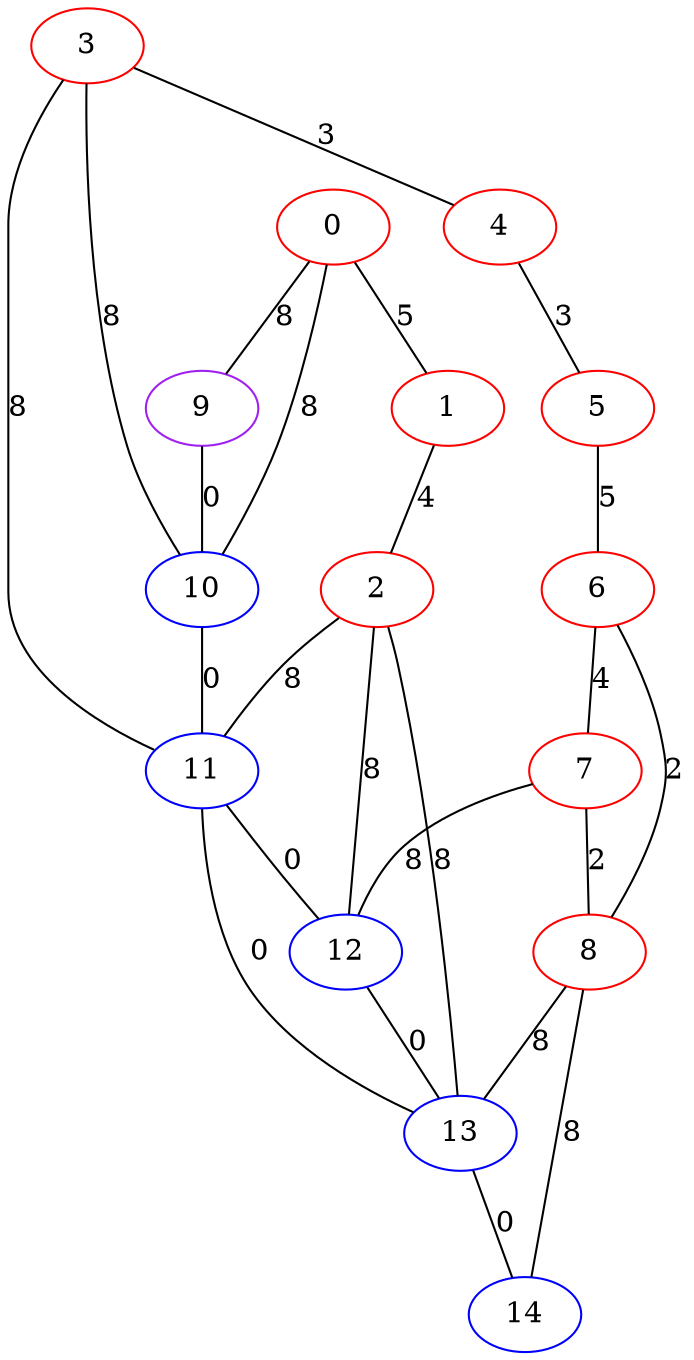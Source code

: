 graph "" {
0 [color=red, weight=1];
1 [color=red, weight=1];
2 [color=red, weight=1];
3 [color=red, weight=1];
4 [color=red, weight=1];
5 [color=red, weight=1];
6 [color=red, weight=1];
7 [color=red, weight=1];
8 [color=red, weight=1];
9 [color=purple, weight=4];
10 [color=blue, weight=3];
11 [color=blue, weight=3];
12 [color=blue, weight=3];
13 [color=blue, weight=3];
14 [color=blue, weight=3];
0 -- 1  [key=0, label=5];
0 -- 10  [key=0, label=8];
0 -- 9  [key=0, label=8];
1 -- 2  [key=0, label=4];
2 -- 11  [key=0, label=8];
2 -- 12  [key=0, label=8];
2 -- 13  [key=0, label=8];
3 -- 10  [key=0, label=8];
3 -- 11  [key=0, label=8];
3 -- 4  [key=0, label=3];
4 -- 5  [key=0, label=3];
5 -- 6  [key=0, label=5];
6 -- 8  [key=0, label=2];
6 -- 7  [key=0, label=4];
7 -- 8  [key=0, label=2];
7 -- 12  [key=0, label=8];
8 -- 14  [key=0, label=8];
8 -- 13  [key=0, label=8];
9 -- 10  [key=0, label=0];
10 -- 11  [key=0, label=0];
11 -- 12  [key=0, label=0];
11 -- 13  [key=0, label=0];
12 -- 13  [key=0, label=0];
13 -- 14  [key=0, label=0];
}
